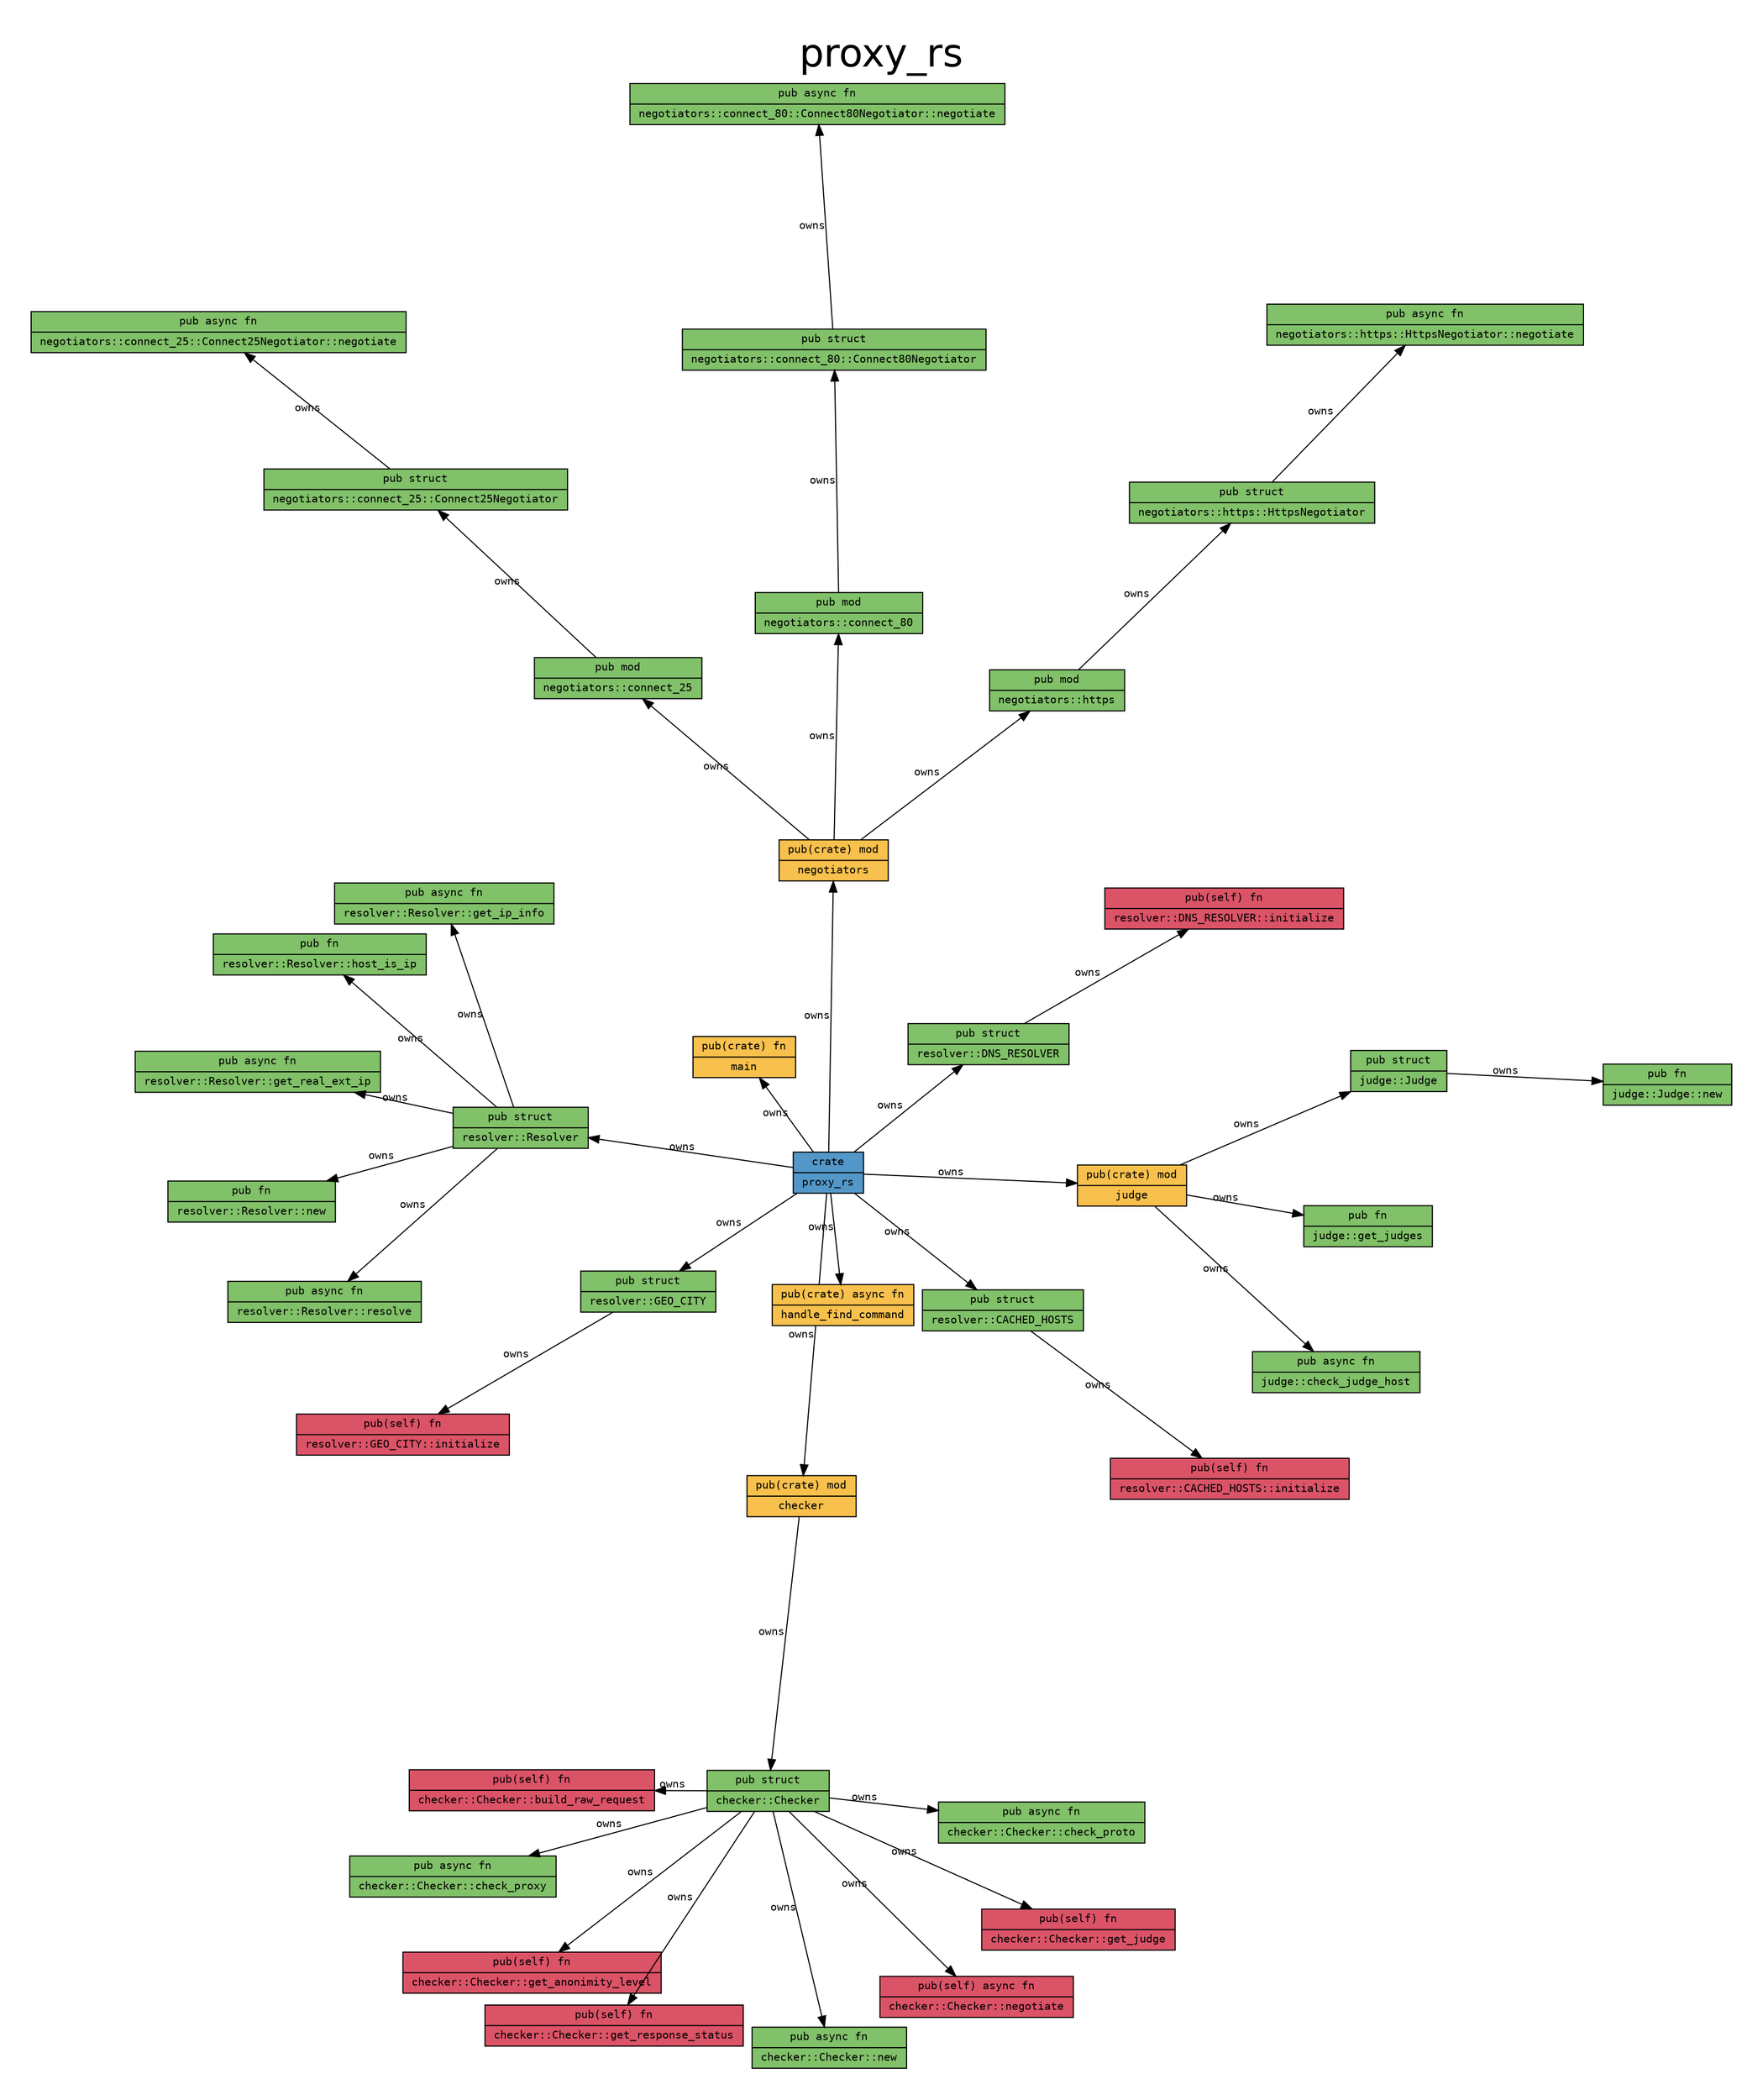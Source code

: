 digraph {

    graph [
        label="proxy_rs",
        labelloc=t,

        pad=0.4,

        // Consider rendering the graph using a different layout algorithm, such as:
        // [dot, neato, twopi, circo, fdp, sfdp]
        layout=neato,
        overlap=false,
        splines="line",
        rankdir=LR,

        fontname="Helvetica", 
        fontsize="36",
    ];

    node [
        fontname="monospace",
        fontsize="10",
        shape="record",
        style="filled",
    ];

    edge [
        fontname="monospace",
        fontsize="10",
    ];

    "proxy_rs" [label="crate|proxy_rs", fillcolor="#5397c8"]; // "crate" node
    "proxy_rs::checker" [label="pub(crate) mod|checker", fillcolor="#f8c04c"]; // "mod" node
    "proxy_rs::checker::Checker" [label="pub struct|checker::Checker", fillcolor="#81c169"]; // "struct" node
    "proxy_rs::checker::Checker::build_raw_request" [label="pub(self) fn|checker::Checker::build_raw_request", fillcolor="#db5367"]; // "fn" node
    "proxy_rs::checker::Checker::check_proto" [label="pub async fn|checker::Checker::check_proto", fillcolor="#81c169"]; // "async fn" node
    "proxy_rs::checker::Checker::check_proxy" [label="pub async fn|checker::Checker::check_proxy", fillcolor="#81c169"]; // "async fn" node
    "proxy_rs::checker::Checker::get_anonimity_level" [label="pub(self) fn|checker::Checker::get_anonimity_level", fillcolor="#db5367"]; // "fn" node
    "proxy_rs::checker::Checker::get_judge" [label="pub(self) fn|checker::Checker::get_judge", fillcolor="#db5367"]; // "fn" node
    "proxy_rs::checker::Checker::get_response_status" [label="pub(self) fn|checker::Checker::get_response_status", fillcolor="#db5367"]; // "fn" node
    "proxy_rs::checker::Checker::negotiate" [label="pub(self) async fn|checker::Checker::negotiate", fillcolor="#db5367"]; // "async fn" node
    "proxy_rs::checker::Checker::new" [label="pub async fn|checker::Checker::new", fillcolor="#81c169"]; // "async fn" node
    "proxy_rs::handle_find_command" [label="pub(crate) async fn|handle_find_command", fillcolor="#f8c04c"]; // "async fn" node
    "proxy_rs::judge" [label="pub(crate) mod|judge", fillcolor="#f8c04c"]; // "mod" node
    "proxy_rs::judge::Judge" [label="pub struct|judge::Judge", fillcolor="#81c169"]; // "struct" node
    "proxy_rs::judge::Judge::new" [label="pub fn|judge::Judge::new", fillcolor="#81c169"]; // "fn" node
    "proxy_rs::judge::check_judge_host" [label="pub async fn|judge::check_judge_host", fillcolor="#81c169"]; // "async fn" node
    "proxy_rs::judge::get_judges" [label="pub fn|judge::get_judges", fillcolor="#81c169"]; // "fn" node
    "proxy_rs::main" [label="pub(crate) fn|main", fillcolor="#f8c04c"]; // "fn" node
    "proxy_rs::negotiators" [label="pub(crate) mod|negotiators", fillcolor="#f8c04c"]; // "mod" node
    "proxy_rs::negotiators::connect_25" [label="pub mod|negotiators::connect_25", fillcolor="#81c169"]; // "mod" node
    "proxy_rs::negotiators::connect_25::Connect25Negotiator" [label="pub struct|negotiators::connect_25::Connect25Negotiator", fillcolor="#81c169"]; // "struct" node
    "proxy_rs::negotiators::connect_25::Connect25Negotiator::negotiate" [label="pub async fn|negotiators::connect_25::Connect25Negotiator::negotiate", fillcolor="#81c169"]; // "async fn" node
    "proxy_rs::negotiators::connect_80" [label="pub mod|negotiators::connect_80", fillcolor="#81c169"]; // "mod" node
    "proxy_rs::negotiators::connect_80::Connect80Negotiator" [label="pub struct|negotiators::connect_80::Connect80Negotiator", fillcolor="#81c169"]; // "struct" node
    "proxy_rs::negotiators::connect_80::Connect80Negotiator::negotiate" [label="pub async fn|negotiators::connect_80::Connect80Negotiator::negotiate", fillcolor="#81c169"]; // "async fn" node
    "proxy_rs::negotiators::https" [label="pub mod|negotiators::https", fillcolor="#81c169"]; // "mod" node
    "proxy_rs::negotiators::https::HttpsNegotiator" [label="pub struct|negotiators::https::HttpsNegotiator", fillcolor="#81c169"]; // "struct" node
    "proxy_rs::negotiators::https::HttpsNegotiator::negotiate" [label="pub async fn|negotiators::https::HttpsNegotiator::negotiate", fillcolor="#81c169"]; // "async fn" node
    "proxy_rs::resolver::CACHED_HOSTS" [label="pub struct|resolver::CACHED_HOSTS", fillcolor="#81c169"]; // "struct" node
    "proxy_rs::resolver::CACHED_HOSTS::initialize" [label="pub(self) fn|resolver::CACHED_HOSTS::initialize", fillcolor="#db5367"]; // "fn" node
    "proxy_rs::resolver::DNS_RESOLVER" [label="pub struct|resolver::DNS_RESOLVER", fillcolor="#81c169"]; // "struct" node
    "proxy_rs::resolver::DNS_RESOLVER::initialize" [label="pub(self) fn|resolver::DNS_RESOLVER::initialize", fillcolor="#db5367"]; // "fn" node
    "proxy_rs::resolver::GEO_CITY" [label="pub struct|resolver::GEO_CITY", fillcolor="#81c169"]; // "struct" node
    "proxy_rs::resolver::GEO_CITY::initialize" [label="pub(self) fn|resolver::GEO_CITY::initialize", fillcolor="#db5367"]; // "fn" node
    "proxy_rs::resolver::Resolver" [label="pub struct|resolver::Resolver", fillcolor="#81c169"]; // "struct" node
    "proxy_rs::resolver::Resolver::get_ip_info" [label="pub async fn|resolver::Resolver::get_ip_info", fillcolor="#81c169"]; // "async fn" node
    "proxy_rs::resolver::Resolver::get_real_ext_ip" [label="pub async fn|resolver::Resolver::get_real_ext_ip", fillcolor="#81c169"]; // "async fn" node
    "proxy_rs::resolver::Resolver::host_is_ip" [label="pub fn|resolver::Resolver::host_is_ip", fillcolor="#81c169"]; // "fn" node
    "proxy_rs::resolver::Resolver::new" [label="pub fn|resolver::Resolver::new", fillcolor="#81c169"]; // "fn" node
    "proxy_rs::resolver::Resolver::resolve" [label="pub async fn|resolver::Resolver::resolve", fillcolor="#81c169"]; // "async fn" node

    "proxy_rs" -> "proxy_rs::checker" [label="owns", color="#000000", style="solid"] [constraint=true]; // "owns" edge
    "proxy_rs" -> "proxy_rs::handle_find_command" [label="owns", color="#000000", style="solid"] [constraint=true]; // "owns" edge
    "proxy_rs" -> "proxy_rs::judge" [label="owns", color="#000000", style="solid"] [constraint=true]; // "owns" edge
    "proxy_rs" -> "proxy_rs::main" [label="owns", color="#000000", style="solid"] [constraint=true]; // "owns" edge
    "proxy_rs" -> "proxy_rs::negotiators" [label="owns", color="#000000", style="solid"] [constraint=true]; // "owns" edge
    "proxy_rs" -> "proxy_rs::resolver::CACHED_HOSTS" [label="owns", color="#000000", style="solid"] [constraint=true]; // "owns" edge
    "proxy_rs" -> "proxy_rs::resolver::DNS_RESOLVER" [label="owns", color="#000000", style="solid"] [constraint=true]; // "owns" edge
    "proxy_rs" -> "proxy_rs::resolver::GEO_CITY" [label="owns", color="#000000", style="solid"] [constraint=true]; // "owns" edge
    "proxy_rs" -> "proxy_rs::resolver::Resolver" [label="owns", color="#000000", style="solid"] [constraint=true]; // "owns" edge
    "proxy_rs::checker" -> "proxy_rs::checker::Checker" [label="owns", color="#000000", style="solid"] [constraint=true]; // "owns" edge
    "proxy_rs::checker::Checker" -> "proxy_rs::checker::Checker::build_raw_request" [label="owns", color="#000000", style="solid"] [constraint=true]; // "owns" edge
    "proxy_rs::checker::Checker" -> "proxy_rs::checker::Checker::check_proto" [label="owns", color="#000000", style="solid"] [constraint=true]; // "owns" edge
    "proxy_rs::checker::Checker" -> "proxy_rs::checker::Checker::check_proxy" [label="owns", color="#000000", style="solid"] [constraint=true]; // "owns" edge
    "proxy_rs::checker::Checker" -> "proxy_rs::checker::Checker::get_anonimity_level" [label="owns", color="#000000", style="solid"] [constraint=true]; // "owns" edge
    "proxy_rs::checker::Checker" -> "proxy_rs::checker::Checker::get_judge" [label="owns", color="#000000", style="solid"] [constraint=true]; // "owns" edge
    "proxy_rs::checker::Checker" -> "proxy_rs::checker::Checker::get_response_status" [label="owns", color="#000000", style="solid"] [constraint=true]; // "owns" edge
    "proxy_rs::checker::Checker" -> "proxy_rs::checker::Checker::negotiate" [label="owns", color="#000000", style="solid"] [constraint=true]; // "owns" edge
    "proxy_rs::checker::Checker" -> "proxy_rs::checker::Checker::new" [label="owns", color="#000000", style="solid"] [constraint=true]; // "owns" edge
    "proxy_rs::judge" -> "proxy_rs::judge::Judge" [label="owns", color="#000000", style="solid"] [constraint=true]; // "owns" edge
    "proxy_rs::judge" -> "proxy_rs::judge::check_judge_host" [label="owns", color="#000000", style="solid"] [constraint=true]; // "owns" edge
    "proxy_rs::judge" -> "proxy_rs::judge::get_judges" [label="owns", color="#000000", style="solid"] [constraint=true]; // "owns" edge
    "proxy_rs::judge::Judge" -> "proxy_rs::judge::Judge::new" [label="owns", color="#000000", style="solid"] [constraint=true]; // "owns" edge
    "proxy_rs::negotiators" -> "proxy_rs::negotiators::connect_25" [label="owns", color="#000000", style="solid"] [constraint=true]; // "owns" edge
    "proxy_rs::negotiators" -> "proxy_rs::negotiators::connect_80" [label="owns", color="#000000", style="solid"] [constraint=true]; // "owns" edge
    "proxy_rs::negotiators" -> "proxy_rs::negotiators::https" [label="owns", color="#000000", style="solid"] [constraint=true]; // "owns" edge
    "proxy_rs::negotiators::connect_25" -> "proxy_rs::negotiators::connect_25::Connect25Negotiator" [label="owns", color="#000000", style="solid"] [constraint=true]; // "owns" edge
    "proxy_rs::negotiators::connect_25::Connect25Negotiator" -> "proxy_rs::negotiators::connect_25::Connect25Negotiator::negotiate" [label="owns", color="#000000", style="solid"] [constraint=true]; // "owns" edge
    "proxy_rs::negotiators::connect_80" -> "proxy_rs::negotiators::connect_80::Connect80Negotiator" [label="owns", color="#000000", style="solid"] [constraint=true]; // "owns" edge
    "proxy_rs::negotiators::connect_80::Connect80Negotiator" -> "proxy_rs::negotiators::connect_80::Connect80Negotiator::negotiate" [label="owns", color="#000000", style="solid"] [constraint=true]; // "owns" edge
    "proxy_rs::negotiators::https" -> "proxy_rs::negotiators::https::HttpsNegotiator" [label="owns", color="#000000", style="solid"] [constraint=true]; // "owns" edge
    "proxy_rs::negotiators::https::HttpsNegotiator" -> "proxy_rs::negotiators::https::HttpsNegotiator::negotiate" [label="owns", color="#000000", style="solid"] [constraint=true]; // "owns" edge
    "proxy_rs::resolver::CACHED_HOSTS" -> "proxy_rs::resolver::CACHED_HOSTS::initialize" [label="owns", color="#000000", style="solid"] [constraint=true]; // "owns" edge
    "proxy_rs::resolver::DNS_RESOLVER" -> "proxy_rs::resolver::DNS_RESOLVER::initialize" [label="owns", color="#000000", style="solid"] [constraint=true]; // "owns" edge
    "proxy_rs::resolver::GEO_CITY" -> "proxy_rs::resolver::GEO_CITY::initialize" [label="owns", color="#000000", style="solid"] [constraint=true]; // "owns" edge
    "proxy_rs::resolver::Resolver" -> "proxy_rs::resolver::Resolver::get_ip_info" [label="owns", color="#000000", style="solid"] [constraint=true]; // "owns" edge
    "proxy_rs::resolver::Resolver" -> "proxy_rs::resolver::Resolver::get_real_ext_ip" [label="owns", color="#000000", style="solid"] [constraint=true]; // "owns" edge
    "proxy_rs::resolver::Resolver" -> "proxy_rs::resolver::Resolver::host_is_ip" [label="owns", color="#000000", style="solid"] [constraint=true]; // "owns" edge
    "proxy_rs::resolver::Resolver" -> "proxy_rs::resolver::Resolver::new" [label="owns", color="#000000", style="solid"] [constraint=true]; // "owns" edge
    "proxy_rs::resolver::Resolver" -> "proxy_rs::resolver::Resolver::resolve" [label="owns", color="#000000", style="solid"] [constraint=true]; // "owns" edge

}
